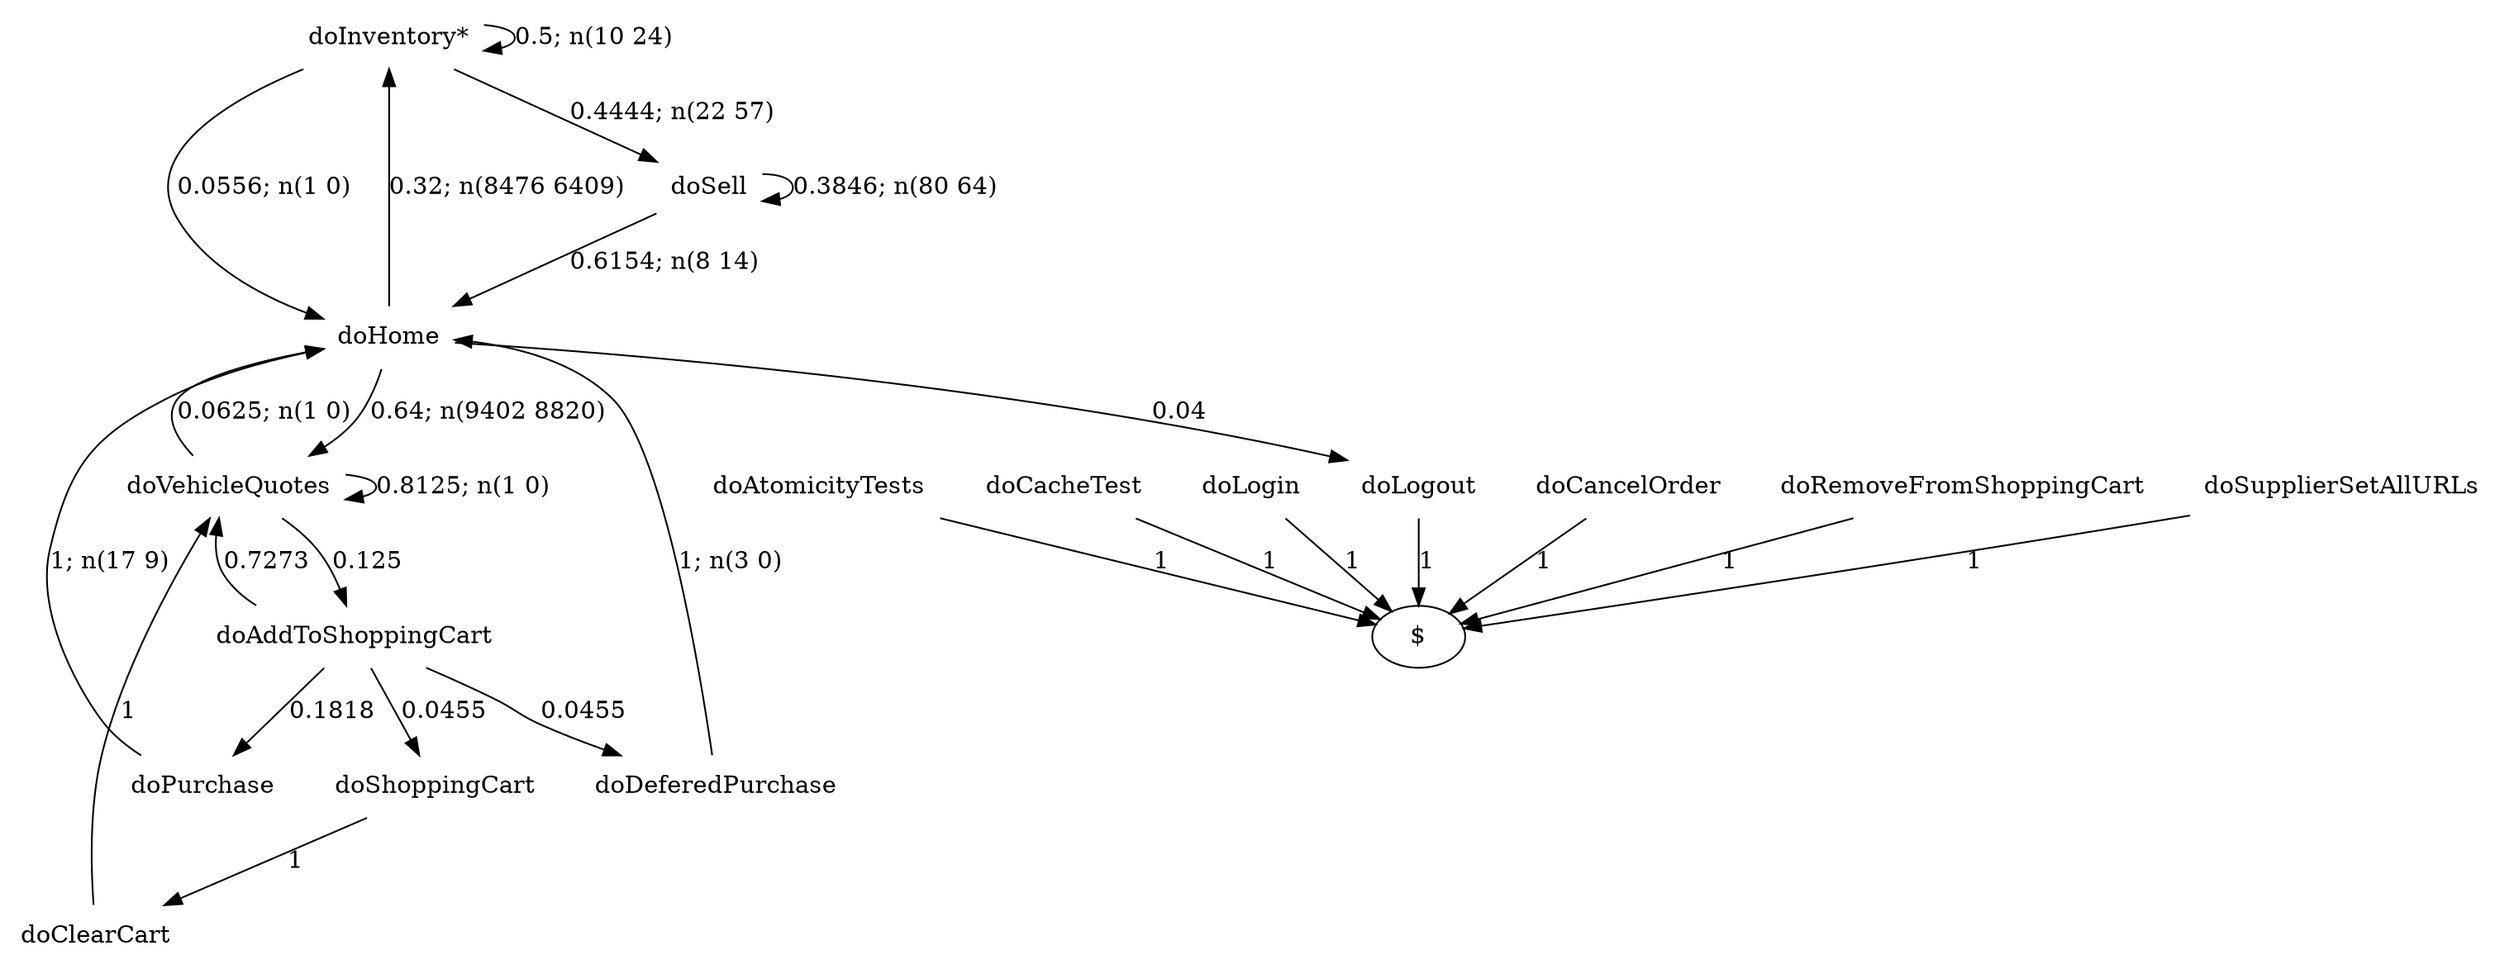 digraph G {"doInventory*" [label="doInventory*",shape=none];"doSupplierSetAllURLs" [label="doSupplierSetAllURLs",shape=none];"doAtomicityTests" [label="doAtomicityTests",shape=none];"doCacheTest" [label="doCacheTest",shape=none];"doLogin" [label="doLogin",shape=none];"doVehicleQuotes" [label="doVehicleQuotes",shape=none];"doAddToShoppingCart" [label="doAddToShoppingCart",shape=none];"doDeferedPurchase" [label="doDeferedPurchase",shape=none];"doHome" [label="doHome",shape=none];"doShoppingCart" [label="doShoppingCart",shape=none];"doClearCart" [label="doClearCart",shape=none];"doPurchase" [label="doPurchase",shape=none];"doSell" [label="doSell",shape=none];"doLogout" [label="doLogout",shape=none];"doCancelOrder" [label="doCancelOrder",shape=none];"doRemoveFromShoppingCart" [label="doRemoveFromShoppingCart",shape=none];"doInventory*"->"doInventory*" [style=solid,label="0.5; n(10 24)"];"doInventory*"->"doHome" [style=solid,label="0.0556; n(1 0)"];"doInventory*"->"doSell" [style=solid,label="0.4444; n(22 57)"];"doSupplierSetAllURLs"->"$" [style=solid,label="1"];"doAtomicityTests"->"$" [style=solid,label="1"];"doCacheTest"->"$" [style=solid,label="1"];"doLogin"->"$" [style=solid,label="1"];"doVehicleQuotes"->"doVehicleQuotes" [style=solid,label="0.8125; n(1 0)"];"doVehicleQuotes"->"doAddToShoppingCart" [style=solid,label="0.125"];"doVehicleQuotes"->"doHome" [style=solid,label="0.0625; n(1 0)"];"doAddToShoppingCart"->"doVehicleQuotes" [style=solid,label="0.7273"];"doAddToShoppingCart"->"doDeferedPurchase" [style=solid,label="0.0455"];"doAddToShoppingCart"->"doShoppingCart" [style=solid,label="0.0455"];"doAddToShoppingCart"->"doPurchase" [style=solid,label="0.1818"];"doDeferedPurchase"->"doHome" [style=solid,label="1; n(3 0)"];"doHome"->"doInventory*" [style=solid,label="0.32; n(8476 6409)"];"doHome"->"doVehicleQuotes" [style=solid,label="0.64; n(9402 8820)"];"doHome"->"doLogout" [style=solid,label="0.04"];"doShoppingCart"->"doClearCart" [style=solid,label="1"];"doClearCart"->"doVehicleQuotes" [style=solid,label="1"];"doPurchase"->"doHome" [style=solid,label="1; n(17 9)"];"doSell"->"doHome" [style=solid,label="0.6154; n(8 14)"];"doSell"->"doSell" [style=solid,label="0.3846; n(80 64)"];"doLogout"->"$" [style=solid,label="1"];"doCancelOrder"->"$" [style=solid,label="1"];"doRemoveFromShoppingCart"->"$" [style=solid,label="1"];}